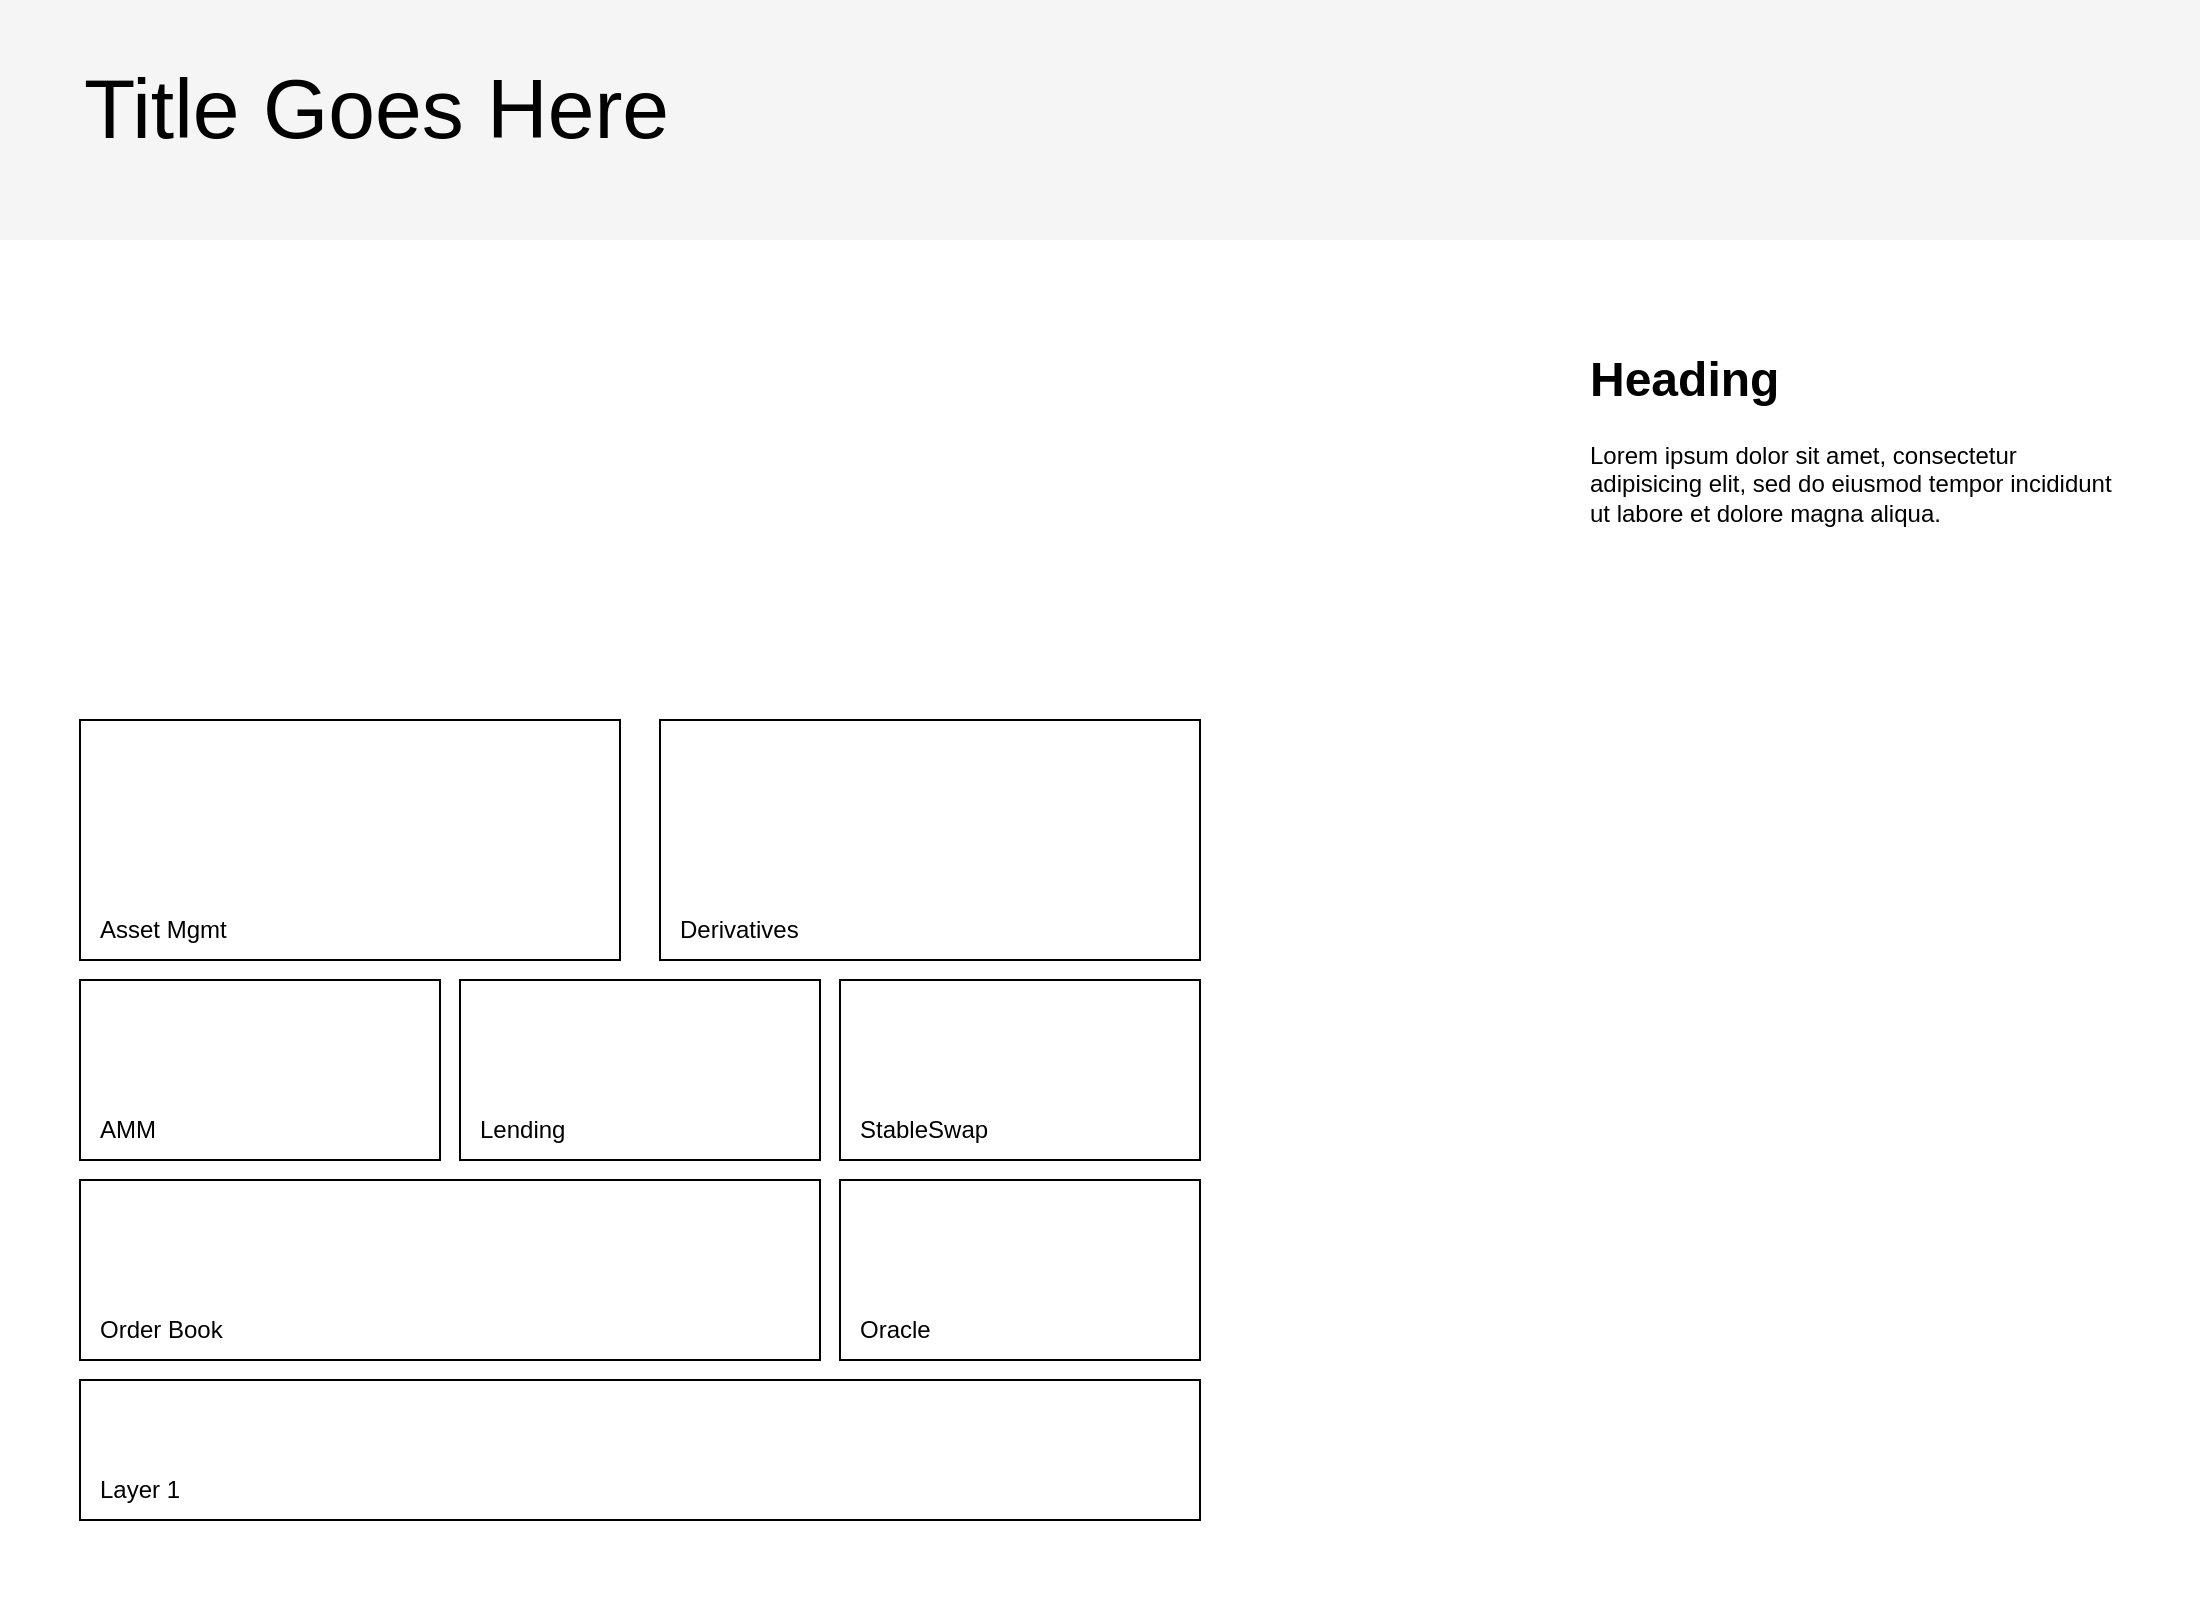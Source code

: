 <mxfile version="16.1.0" type="github">
  <diagram id="8VwZFZ9zexfBooK9MFbY" name="Defi-Building-Blocks">
    <mxGraphModel dx="1237" dy="687" grid="1" gridSize="10" guides="1" tooltips="1" connect="1" arrows="1" fold="1" page="1" pageScale="1" pageWidth="1100" pageHeight="850" math="0" shadow="0">
      <root>
        <mxCell id="0" />
        <mxCell id="1" parent="0" />
        <mxCell id="vzfJL-W1l42EQh61Vusk-14" value="" style="rounded=0;whiteSpace=wrap;html=1;" vertex="1" parent="1">
          <mxGeometry x="230" y="490" width="180" height="90" as="geometry" />
        </mxCell>
        <mxCell id="vzfJL-W1l42EQh61Vusk-1" value="" style="rounded=0;whiteSpace=wrap;html=1;" vertex="1" parent="1">
          <mxGeometry x="40" y="690" width="560" height="70" as="geometry" />
        </mxCell>
        <mxCell id="vzfJL-W1l42EQh61Vusk-2" value="" style="rounded=0;whiteSpace=wrap;html=1;" vertex="1" parent="1">
          <mxGeometry x="40" y="590" width="370" height="90" as="geometry" />
        </mxCell>
        <mxCell id="vzfJL-W1l42EQh61Vusk-3" value="" style="rounded=0;whiteSpace=wrap;html=1;" vertex="1" parent="1">
          <mxGeometry x="420" y="590" width="180" height="90" as="geometry" />
        </mxCell>
        <mxCell id="vzfJL-W1l42EQh61Vusk-4" value="" style="rounded=0;whiteSpace=wrap;html=1;" vertex="1" parent="1">
          <mxGeometry x="40" y="490" width="180" height="90" as="geometry" />
        </mxCell>
        <mxCell id="vzfJL-W1l42EQh61Vusk-5" value="" style="rounded=0;whiteSpace=wrap;html=1;" vertex="1" parent="1">
          <mxGeometry x="40" y="360" width="270" height="120" as="geometry" />
        </mxCell>
        <mxCell id="vzfJL-W1l42EQh61Vusk-6" value="" style="rounded=0;whiteSpace=wrap;html=1;fillColor=#f5f5f5;fontColor=#333333;strokeColor=none;" vertex="1" parent="1">
          <mxGeometry width="1100" height="120" as="geometry" />
        </mxCell>
        <mxCell id="vzfJL-W1l42EQh61Vusk-7" value="&lt;h1&gt;Heading&lt;/h1&gt;&lt;p&gt;Lorem ipsum dolor sit amet, consectetur adipisicing elit, sed do eiusmod tempor incididunt ut labore et dolore magna aliqua.&lt;/p&gt;" style="text;html=1;strokeColor=none;fillColor=none;spacing=5;spacingTop=-20;whiteSpace=wrap;overflow=hidden;rounded=0;" vertex="1" parent="1">
          <mxGeometry x="790" y="170" width="280" height="630" as="geometry" />
        </mxCell>
        <mxCell id="vzfJL-W1l42EQh61Vusk-9" value="Title Goes Here" style="text;html=1;strokeColor=none;fillColor=none;align=left;verticalAlign=middle;whiteSpace=wrap;rounded=0;fontSize=42;" vertex="1" parent="1">
          <mxGeometry x="40" y="40" width="350" height="30" as="geometry" />
        </mxCell>
        <mxCell id="vzfJL-W1l42EQh61Vusk-10" value="Layer 1" style="text;html=1;strokeColor=none;fillColor=none;align=left;verticalAlign=middle;whiteSpace=wrap;rounded=0;fontSize=12;spacingLeft=8;" vertex="1" parent="1">
          <mxGeometry x="40" y="730" width="80" height="30" as="geometry" />
        </mxCell>
        <mxCell id="vzfJL-W1l42EQh61Vusk-11" value="Order Book" style="text;html=1;strokeColor=none;fillColor=none;align=left;verticalAlign=middle;whiteSpace=wrap;rounded=0;fontSize=12;spacingLeft=8;" vertex="1" parent="1">
          <mxGeometry x="40" y="650" width="120" height="30" as="geometry" />
        </mxCell>
        <mxCell id="vzfJL-W1l42EQh61Vusk-12" value="Oracle" style="text;html=1;strokeColor=none;fillColor=none;align=left;verticalAlign=middle;whiteSpace=wrap;rounded=0;fontSize=12;spacingLeft=8;" vertex="1" parent="1">
          <mxGeometry x="420" y="650" width="80" height="30" as="geometry" />
        </mxCell>
        <mxCell id="vzfJL-W1l42EQh61Vusk-13" value="Lending" style="text;html=1;strokeColor=none;fillColor=none;align=left;verticalAlign=middle;whiteSpace=wrap;rounded=0;fontSize=12;spacingLeft=8;" vertex="1" parent="1">
          <mxGeometry x="230" y="550" width="80" height="30" as="geometry" />
        </mxCell>
        <mxCell id="vzfJL-W1l42EQh61Vusk-15" value="" style="rounded=0;whiteSpace=wrap;html=1;" vertex="1" parent="1">
          <mxGeometry x="420" y="490" width="180" height="90" as="geometry" />
        </mxCell>
        <mxCell id="vzfJL-W1l42EQh61Vusk-16" value="AMM" style="text;html=1;strokeColor=none;fillColor=none;align=left;verticalAlign=middle;whiteSpace=wrap;rounded=0;fontSize=12;spacingLeft=8;" vertex="1" parent="1">
          <mxGeometry x="40" y="550" width="80" height="30" as="geometry" />
        </mxCell>
        <mxCell id="vzfJL-W1l42EQh61Vusk-17" value="StableSwap" style="text;html=1;strokeColor=none;fillColor=none;align=left;verticalAlign=middle;whiteSpace=wrap;rounded=0;fontSize=12;spacingLeft=8;" vertex="1" parent="1">
          <mxGeometry x="420" y="550" width="80" height="30" as="geometry" />
        </mxCell>
        <mxCell id="vzfJL-W1l42EQh61Vusk-18" value="" style="rounded=0;whiteSpace=wrap;html=1;" vertex="1" parent="1">
          <mxGeometry x="330" y="360" width="270" height="120" as="geometry" />
        </mxCell>
        <mxCell id="vzfJL-W1l42EQh61Vusk-19" value="Asset Mgmt" style="text;html=1;strokeColor=none;fillColor=none;align=left;verticalAlign=middle;whiteSpace=wrap;rounded=0;fontSize=12;spacingLeft=8;" vertex="1" parent="1">
          <mxGeometry x="40" y="450" width="80" height="30" as="geometry" />
        </mxCell>
        <mxCell id="vzfJL-W1l42EQh61Vusk-20" value="Derivatives" style="text;html=1;strokeColor=none;fillColor=none;align=left;verticalAlign=middle;whiteSpace=wrap;rounded=0;fontSize=12;spacingLeft=8;" vertex="1" parent="1">
          <mxGeometry x="330" y="450" width="80" height="30" as="geometry" />
        </mxCell>
      </root>
    </mxGraphModel>
  </diagram>
</mxfile>
